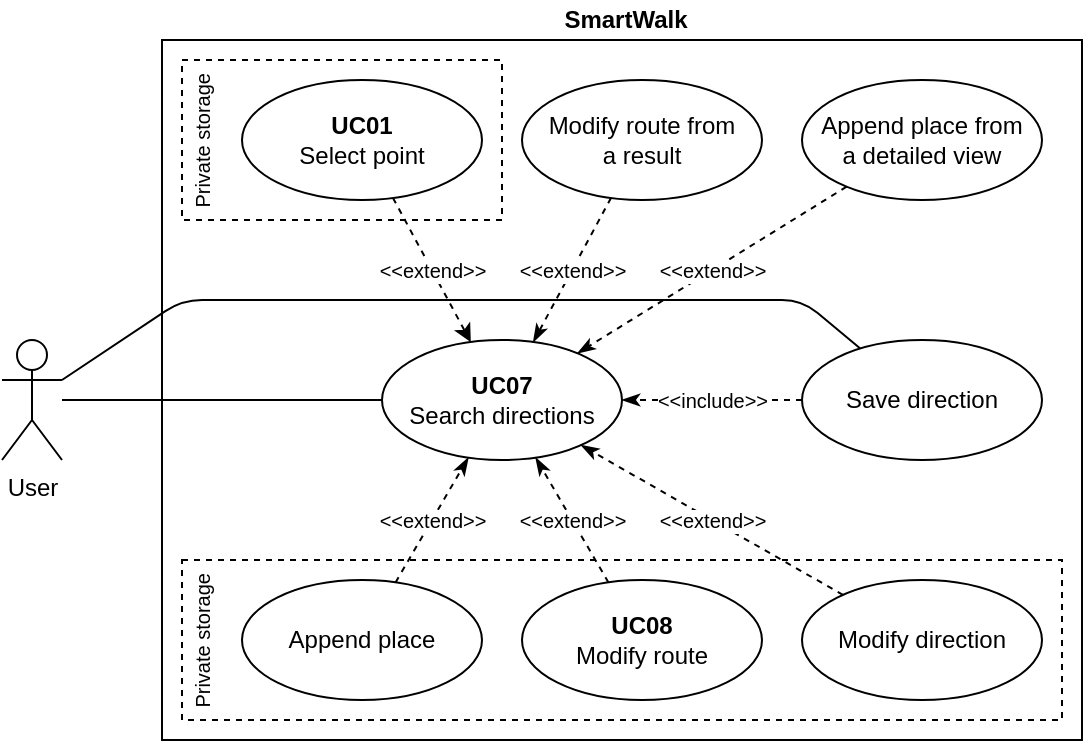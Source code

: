 <mxfile version="22.0.8" type="device">
  <diagram name="Page-1" id="kE7Woh-w6j8JDBpBg2Nj">
    <mxGraphModel dx="683" dy="372" grid="1" gridSize="10" guides="1" tooltips="1" connect="1" arrows="1" fold="1" page="1" pageScale="1" pageWidth="850" pageHeight="1100" math="0" shadow="0">
      <root>
        <mxCell id="0" />
        <mxCell id="1" parent="0" />
        <mxCell id="QXgoFjKKgabqaoTWMo_C-8" value="" style="rounded=0;whiteSpace=wrap;html=1;fillColor=none;perimeterSpacing=0;shadow=0;glass=0;" parent="1" vertex="1">
          <mxGeometry x="120" y="60" width="460" height="350" as="geometry" />
        </mxCell>
        <mxCell id="f8_lOg_zp4gTf0caCUJ1-1" value="" style="rounded=0;whiteSpace=wrap;html=1;fillColor=none;perimeterSpacing=0;dashed=1;shadow=0;glass=0;" parent="1" vertex="1">
          <mxGeometry x="130.0" y="70" width="160" height="80" as="geometry" />
        </mxCell>
        <mxCell id="f8_lOg_zp4gTf0caCUJ1-2" value="&lt;span style=&quot;font-size: 10px;&quot;&gt;Private storage&lt;/span&gt;" style="rounded=0;whiteSpace=wrap;html=1;fillColor=none;dashed=1;strokeColor=none;spacing=0;spacingRight=0;align=center;fontStyle=0;rotation=270;spacingLeft=0;fontSize=10;" parent="1" vertex="1">
          <mxGeometry x="100.0" y="100" width="80.31" height="20" as="geometry" />
        </mxCell>
        <mxCell id="QXgoFjKKgabqaoTWMo_C-15" value="" style="rounded=0;whiteSpace=wrap;html=1;fillColor=none;perimeterSpacing=0;dashed=1;shadow=0;glass=0;" parent="1" vertex="1">
          <mxGeometry x="130" y="320" width="440" height="80" as="geometry" />
        </mxCell>
        <mxCell id="hClpG-dKahvLiD34LODg-3" value="&lt;b&gt;UC07&lt;br&gt;&lt;/b&gt;Search directions" style="ellipse;whiteSpace=wrap;html=1;strokeWidth=1;" parent="1" vertex="1">
          <mxGeometry x="230" y="210" width="120" height="60" as="geometry" />
        </mxCell>
        <mxCell id="hClpG-dKahvLiD34LODg-42" value="&amp;lt;&amp;lt;extend&amp;gt;&amp;gt;" style="endArrow=classic;html=1;rounded=0;fontSize=10;dashed=1;" parent="1" source="hClpG-dKahvLiD34LODg-40" target="hClpG-dKahvLiD34LODg-3" edge="1">
          <mxGeometry x="-0.013" width="50" height="50" relative="1" as="geometry">
            <mxPoint x="390" y="210" as="sourcePoint" />
            <mxPoint x="470" y="210" as="targetPoint" />
            <mxPoint as="offset" />
          </mxGeometry>
        </mxCell>
        <mxCell id="hClpG-dKahvLiD34LODg-49" value="Append place from&lt;br&gt;a detailed view" style="ellipse;whiteSpace=wrap;html=1;strokeWidth=1;" parent="1" vertex="1">
          <mxGeometry x="440" y="80" width="120" height="60" as="geometry" />
        </mxCell>
        <mxCell id="hClpG-dKahvLiD34LODg-50" value="&amp;lt;&amp;lt;extend&amp;gt;&amp;gt;" style="endArrow=classicThin;html=1;rounded=0;fontSize=10;dashed=1;endFill=1;" parent="1" source="hClpG-dKahvLiD34LODg-49" target="hClpG-dKahvLiD34LODg-3" edge="1">
          <mxGeometry x="-0.002" width="50" height="50" relative="1" as="geometry">
            <mxPoint x="510" y="330" as="sourcePoint" />
            <mxPoint x="510" y="230" as="targetPoint" />
            <mxPoint as="offset" />
          </mxGeometry>
        </mxCell>
        <mxCell id="hClpG-dKahvLiD34LODg-53" value="Modify route from&lt;br&gt;a result" style="ellipse;whiteSpace=wrap;html=1;strokeWidth=1;" parent="1" vertex="1">
          <mxGeometry x="300" y="80" width="120" height="60" as="geometry" />
        </mxCell>
        <mxCell id="hClpG-dKahvLiD34LODg-69" value="&amp;lt;&amp;lt;extend&amp;gt;&amp;gt;" style="endArrow=classicThin;html=1;rounded=0;fontSize=10;dashed=1;endFill=1;" parent="1" source="hClpG-dKahvLiD34LODg-53" target="hClpG-dKahvLiD34LODg-3" edge="1">
          <mxGeometry width="50" height="50" relative="1" as="geometry">
            <mxPoint x="424" y="116" as="sourcePoint" />
            <mxPoint x="493" y="192" as="targetPoint" />
            <mxPoint as="offset" />
          </mxGeometry>
        </mxCell>
        <mxCell id="hClpG-dKahvLiD34LODg-40" value="&lt;b&gt;UC01&lt;br&gt;&lt;/b&gt;Select point" style="ellipse;whiteSpace=wrap;html=1;strokeWidth=1;" parent="1" vertex="1">
          <mxGeometry x="160.0" y="80" width="120" height="60" as="geometry" />
        </mxCell>
        <mxCell id="QXgoFjKKgabqaoTWMo_C-2" value="User" style="shape=umlActor;verticalLabelPosition=bottom;verticalAlign=top;html=1;outlineConnect=0;" parent="1" vertex="1">
          <mxGeometry x="40" y="210" width="30" height="60" as="geometry" />
        </mxCell>
        <mxCell id="QXgoFjKKgabqaoTWMo_C-5" value="" style="endArrow=none;html=1;rounded=1;" parent="1" source="QXgoFjKKgabqaoTWMo_C-2" target="hClpG-dKahvLiD34LODg-3" edge="1">
          <mxGeometry width="50" height="50" relative="1" as="geometry">
            <mxPoint x="400" y="320" as="sourcePoint" />
            <mxPoint x="450" y="270" as="targetPoint" />
          </mxGeometry>
        </mxCell>
        <mxCell id="QXgoFjKKgabqaoTWMo_C-10" value="SmartWalk" style="rounded=0;whiteSpace=wrap;html=1;fillColor=none;strokeColor=none;spacing=0;spacingRight=0;align=center;fontStyle=1;spacingLeft=4;" parent="1" vertex="1">
          <mxGeometry x="120" y="40" width="460" height="20" as="geometry" />
        </mxCell>
        <mxCell id="QXgoFjKKgabqaoTWMo_C-14" value="Modify direction" style="ellipse;whiteSpace=wrap;html=1;strokeWidth=1;" parent="1" vertex="1">
          <mxGeometry x="440" y="330" width="120" height="60" as="geometry" />
        </mxCell>
        <mxCell id="QXgoFjKKgabqaoTWMo_C-16" value="&amp;lt;&amp;lt;extend&amp;gt;&amp;gt;" style="endArrow=classicThin;html=1;rounded=0;fontSize=10;dashed=1;endFill=1;" parent="1" source="QXgoFjKKgabqaoTWMo_C-14" target="hClpG-dKahvLiD34LODg-3" edge="1">
          <mxGeometry x="-0.002" width="50" height="50" relative="1" as="geometry">
            <mxPoint x="236" y="164" as="sourcePoint" />
            <mxPoint x="314" y="216" as="targetPoint" />
            <mxPoint as="offset" />
          </mxGeometry>
        </mxCell>
        <mxCell id="QXgoFjKKgabqaoTWMo_C-17" value="&lt;span style=&quot;font-size: 10px;&quot;&gt;Private storage&lt;/span&gt;" style="rounded=0;whiteSpace=wrap;html=1;fillColor=none;dashed=1;strokeColor=none;spacing=0;spacingRight=0;align=center;fontStyle=0;rotation=270;spacingLeft=0;fontSize=10;" parent="1" vertex="1">
          <mxGeometry x="100.0" y="350" width="80.31" height="20" as="geometry" />
        </mxCell>
        <mxCell id="QXgoFjKKgabqaoTWMo_C-20" value="&lt;b&gt;UC08&lt;/b&gt;&lt;br&gt;Modify route" style="ellipse;whiteSpace=wrap;html=1;strokeWidth=1;" parent="1" vertex="1">
          <mxGeometry x="300" y="330" width="120" height="60" as="geometry" />
        </mxCell>
        <mxCell id="QXgoFjKKgabqaoTWMo_C-23" value="&amp;lt;&amp;lt;extend&amp;gt;&amp;gt;" style="endArrow=classicThin;html=1;rounded=0;fontSize=10;dashed=1;endFill=1;" parent="1" source="QXgoFjKKgabqaoTWMo_C-20" target="hClpG-dKahvLiD34LODg-3" edge="1">
          <mxGeometry x="-0.002" width="50" height="50" relative="1" as="geometry">
            <mxPoint x="225" y="326" as="sourcePoint" />
            <mxPoint x="315" y="264" as="targetPoint" />
            <mxPoint as="offset" />
          </mxGeometry>
        </mxCell>
        <mxCell id="QXgoFjKKgabqaoTWMo_C-24" value="Append place" style="ellipse;whiteSpace=wrap;html=1;strokeWidth=1;" parent="1" vertex="1">
          <mxGeometry x="160" y="330" width="120" height="60" as="geometry" />
        </mxCell>
        <mxCell id="QXgoFjKKgabqaoTWMo_C-25" value="&amp;lt;&amp;lt;extend&amp;gt;&amp;gt;" style="endArrow=classicThin;html=1;rounded=0;fontSize=10;dashed=1;endFill=1;" parent="1" source="QXgoFjKKgabqaoTWMo_C-24" target="hClpG-dKahvLiD34LODg-3" edge="1">
          <mxGeometry x="-0.002" width="50" height="50" relative="1" as="geometry">
            <mxPoint x="350" y="320" as="sourcePoint" />
            <mxPoint x="350" y="270" as="targetPoint" />
            <mxPoint as="offset" />
          </mxGeometry>
        </mxCell>
        <mxCell id="w-R9aQbTT7bKgpcvjalA-1" value="Save direction" style="ellipse;whiteSpace=wrap;html=1;strokeWidth=1;" parent="1" vertex="1">
          <mxGeometry x="440" y="210" width="120" height="60" as="geometry" />
        </mxCell>
        <mxCell id="v3ox93AZDgncTKR3hz0F-1" value="" style="endArrow=none;html=1;rounded=1;" parent="1" source="QXgoFjKKgabqaoTWMo_C-2" target="w-R9aQbTT7bKgpcvjalA-1" edge="1">
          <mxGeometry width="50" height="50" relative="1" as="geometry">
            <mxPoint x="80" y="240" as="sourcePoint" />
            <mxPoint x="290" y="240" as="targetPoint" />
            <Array as="points">
              <mxPoint x="130" y="190" />
              <mxPoint x="440" y="190" />
            </Array>
          </mxGeometry>
        </mxCell>
        <mxCell id="DhOhNyE65Jf0dw0FMX5B-2" value="&amp;lt;&amp;lt;include&amp;gt;&amp;gt;" style="endArrow=classicThin;html=1;rounded=0;fontSize=10;dashed=1;endFill=1;" parent="1" source="w-R9aQbTT7bKgpcvjalA-1" target="hClpG-dKahvLiD34LODg-3" edge="1">
          <mxGeometry x="-0.002" width="50" height="50" relative="1" as="geometry">
            <mxPoint x="260" y="344" as="sourcePoint" />
            <mxPoint x="340" y="276" as="targetPoint" />
            <mxPoint as="offset" />
          </mxGeometry>
        </mxCell>
      </root>
    </mxGraphModel>
  </diagram>
</mxfile>
